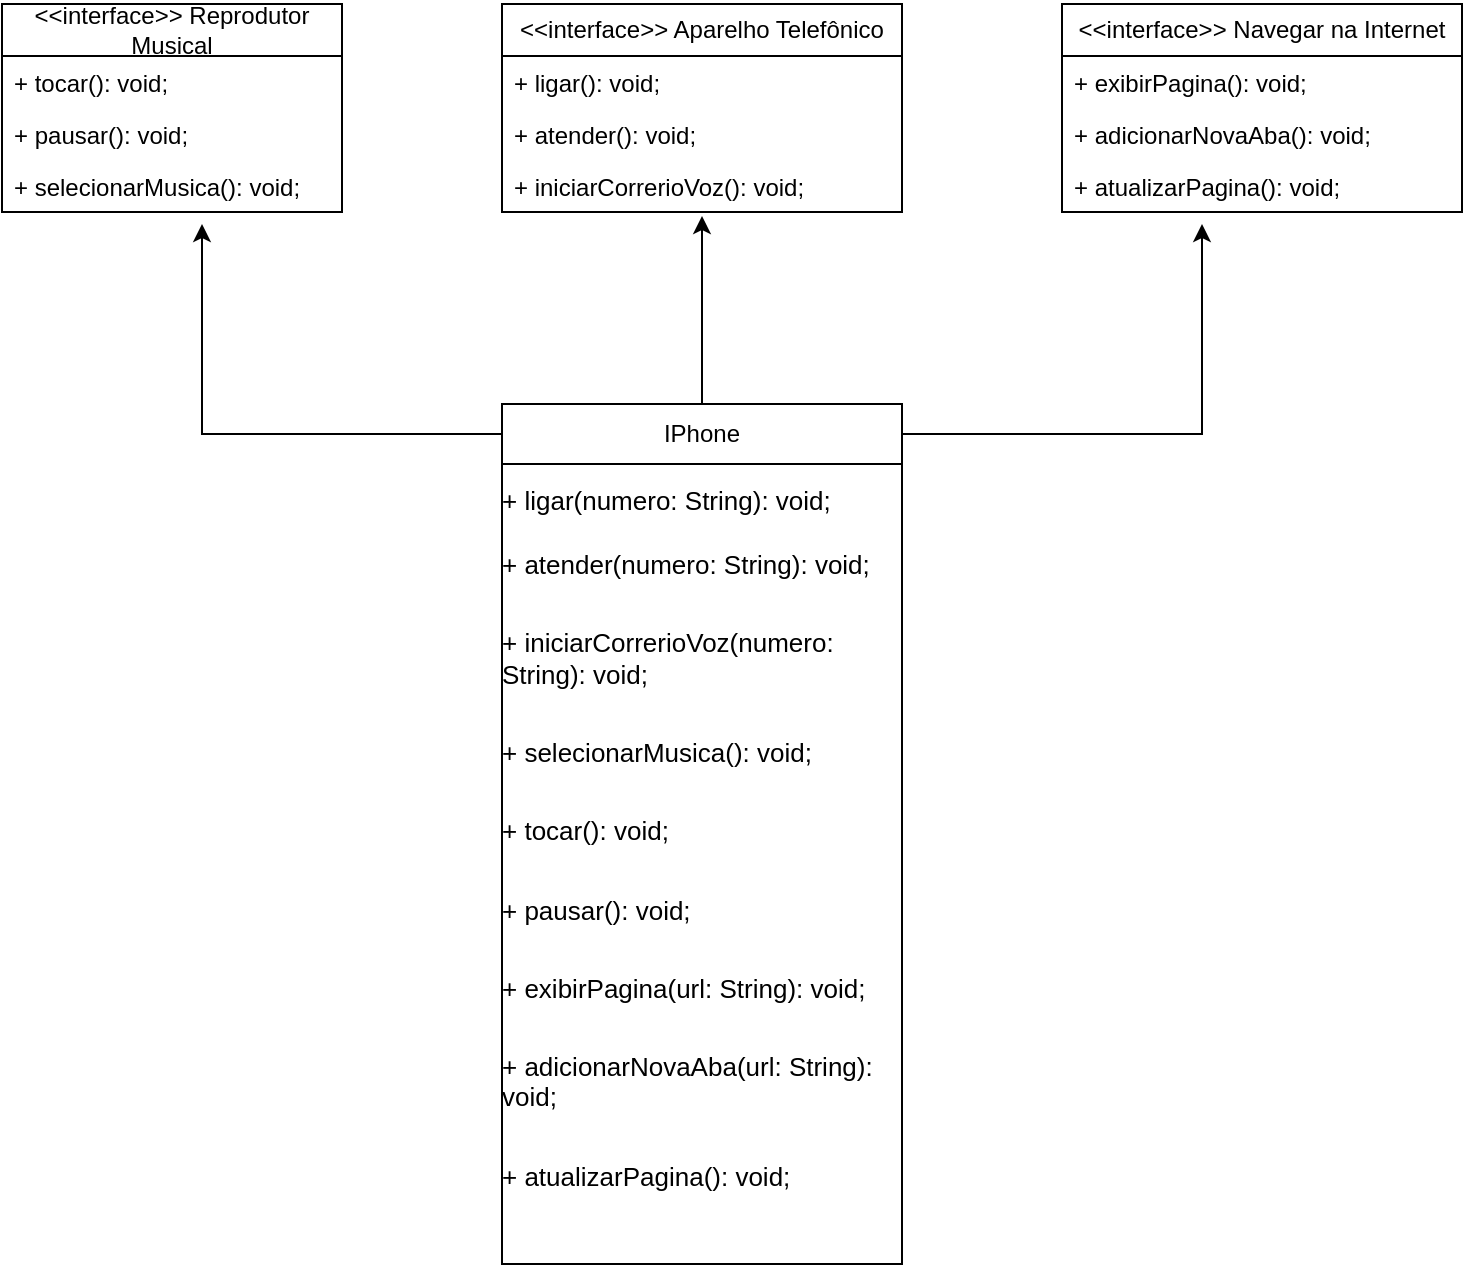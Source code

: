 <mxfile version="22.0.4" type="device">
  <diagram id="C5RBs43oDa-KdzZeNtuy" name="Page-1">
    <mxGraphModel dx="880" dy="446" grid="1" gridSize="10" guides="1" tooltips="1" connect="1" arrows="1" fold="1" page="1" pageScale="1" pageWidth="827" pageHeight="1169" math="0" shadow="0">
      <root>
        <mxCell id="WIyWlLk6GJQsqaUBKTNV-0" />
        <mxCell id="WIyWlLk6GJQsqaUBKTNV-1" parent="WIyWlLk6GJQsqaUBKTNV-0" />
        <mxCell id="sVifnKEz5s3Gyea97Ok3-57" value="&amp;lt;&amp;lt;interface&amp;gt;&amp;gt; Reprodutor Musical" style="swimlane;fontStyle=0;childLayout=stackLayout;horizontal=1;startSize=26;fillColor=none;horizontalStack=0;resizeParent=1;resizeParentMax=0;resizeLast=0;collapsible=1;marginBottom=0;whiteSpace=wrap;html=1;" vertex="1" parent="WIyWlLk6GJQsqaUBKTNV-1">
          <mxGeometry x="70" y="40" width="170" height="104" as="geometry">
            <mxRectangle x="90" y="40" width="220" height="30" as="alternateBounds" />
          </mxGeometry>
        </mxCell>
        <mxCell id="sVifnKEz5s3Gyea97Ok3-58" value="+ tocar(): void;" style="text;strokeColor=none;fillColor=none;align=left;verticalAlign=top;spacingLeft=4;spacingRight=4;overflow=hidden;rotatable=0;points=[[0,0.5],[1,0.5]];portConstraint=eastwest;whiteSpace=wrap;html=1;" vertex="1" parent="sVifnKEz5s3Gyea97Ok3-57">
          <mxGeometry y="26" width="170" height="26" as="geometry" />
        </mxCell>
        <mxCell id="sVifnKEz5s3Gyea97Ok3-59" value="+ pausar(): void;&lt;br&gt;" style="text;strokeColor=none;fillColor=none;align=left;verticalAlign=top;spacingLeft=4;spacingRight=4;overflow=hidden;rotatable=0;points=[[0,0.5],[1,0.5]];portConstraint=eastwest;whiteSpace=wrap;html=1;" vertex="1" parent="sVifnKEz5s3Gyea97Ok3-57">
          <mxGeometry y="52" width="170" height="26" as="geometry" />
        </mxCell>
        <mxCell id="sVifnKEz5s3Gyea97Ok3-60" value="+ selecionarMusica(): void;" style="text;strokeColor=none;fillColor=none;align=left;verticalAlign=top;spacingLeft=4;spacingRight=4;overflow=hidden;rotatable=0;points=[[0,0.5],[1,0.5]];portConstraint=eastwest;whiteSpace=wrap;html=1;" vertex="1" parent="sVifnKEz5s3Gyea97Ok3-57">
          <mxGeometry y="78" width="170" height="26" as="geometry" />
        </mxCell>
        <mxCell id="sVifnKEz5s3Gyea97Ok3-87" value="" style="endArrow=classic;html=1;rounded=0;exitX=0;exitY=0.5;exitDx=0;exitDy=0;" edge="1" parent="WIyWlLk6GJQsqaUBKTNV-1">
          <mxGeometry width="50" height="50" relative="1" as="geometry">
            <mxPoint x="520" y="255" as="sourcePoint" />
            <mxPoint x="670" y="150" as="targetPoint" />
            <Array as="points">
              <mxPoint x="610" y="255" />
              <mxPoint x="670" y="255" />
            </Array>
          </mxGeometry>
        </mxCell>
        <mxCell id="sVifnKEz5s3Gyea97Ok3-61" value="&amp;lt;&amp;lt;interface&amp;gt;&amp;gt; Aparelho Telefônico" style="swimlane;fontStyle=0;childLayout=stackLayout;horizontal=1;startSize=26;fillColor=none;horizontalStack=0;resizeParent=1;resizeParentMax=0;resizeLast=0;collapsible=1;marginBottom=0;whiteSpace=wrap;html=1;" vertex="1" parent="WIyWlLk6GJQsqaUBKTNV-1">
          <mxGeometry x="320" y="40" width="200" height="104" as="geometry">
            <mxRectangle x="90" y="40" width="220" height="30" as="alternateBounds" />
          </mxGeometry>
        </mxCell>
        <mxCell id="sVifnKEz5s3Gyea97Ok3-62" value="+ ligar(): void;" style="text;strokeColor=none;fillColor=none;align=left;verticalAlign=top;spacingLeft=4;spacingRight=4;overflow=hidden;rotatable=0;points=[[0,0.5],[1,0.5]];portConstraint=eastwest;whiteSpace=wrap;html=1;" vertex="1" parent="sVifnKEz5s3Gyea97Ok3-61">
          <mxGeometry y="26" width="200" height="26" as="geometry" />
        </mxCell>
        <mxCell id="sVifnKEz5s3Gyea97Ok3-63" value="+&amp;nbsp;atender(): void;" style="text;strokeColor=none;fillColor=none;align=left;verticalAlign=top;spacingLeft=4;spacingRight=4;overflow=hidden;rotatable=0;points=[[0,0.5],[1,0.5]];portConstraint=eastwest;whiteSpace=wrap;html=1;" vertex="1" parent="sVifnKEz5s3Gyea97Ok3-61">
          <mxGeometry y="52" width="200" height="26" as="geometry" />
        </mxCell>
        <mxCell id="sVifnKEz5s3Gyea97Ok3-64" value="+&amp;nbsp;iniciarCorrerioVoz(): void;" style="text;strokeColor=none;fillColor=none;align=left;verticalAlign=top;spacingLeft=4;spacingRight=4;overflow=hidden;rotatable=0;points=[[0,0.5],[1,0.5]];portConstraint=eastwest;whiteSpace=wrap;html=1;" vertex="1" parent="sVifnKEz5s3Gyea97Ok3-61">
          <mxGeometry y="78" width="200" height="26" as="geometry" />
        </mxCell>
        <mxCell id="sVifnKEz5s3Gyea97Ok3-68" value="&amp;lt;&amp;lt;interface&amp;gt;&amp;gt; Navegar na Internet" style="swimlane;fontStyle=0;childLayout=stackLayout;horizontal=1;startSize=26;fillColor=none;horizontalStack=0;resizeParent=1;resizeParentMax=0;resizeLast=0;collapsible=1;marginBottom=0;whiteSpace=wrap;html=1;" vertex="1" parent="WIyWlLk6GJQsqaUBKTNV-1">
          <mxGeometry x="600" y="40" width="200" height="104" as="geometry">
            <mxRectangle x="90" y="40" width="220" height="30" as="alternateBounds" />
          </mxGeometry>
        </mxCell>
        <mxCell id="sVifnKEz5s3Gyea97Ok3-69" value="+ exibirPagina(): void;" style="text;strokeColor=none;fillColor=none;align=left;verticalAlign=top;spacingLeft=4;spacingRight=4;overflow=hidden;rotatable=0;points=[[0,0.5],[1,0.5]];portConstraint=eastwest;whiteSpace=wrap;html=1;" vertex="1" parent="sVifnKEz5s3Gyea97Ok3-68">
          <mxGeometry y="26" width="200" height="26" as="geometry" />
        </mxCell>
        <mxCell id="sVifnKEz5s3Gyea97Ok3-70" value="+ adicionarNovaAba(): void;" style="text;strokeColor=none;fillColor=none;align=left;verticalAlign=top;spacingLeft=4;spacingRight=4;overflow=hidden;rotatable=0;points=[[0,0.5],[1,0.5]];portConstraint=eastwest;whiteSpace=wrap;html=1;" vertex="1" parent="sVifnKEz5s3Gyea97Ok3-68">
          <mxGeometry y="52" width="200" height="26" as="geometry" />
        </mxCell>
        <mxCell id="sVifnKEz5s3Gyea97Ok3-71" value="+&amp;nbsp;atualizarPagina(): void;" style="text;strokeColor=none;fillColor=none;align=left;verticalAlign=top;spacingLeft=4;spacingRight=4;overflow=hidden;rotatable=0;points=[[0,0.5],[1,0.5]];portConstraint=eastwest;whiteSpace=wrap;html=1;" vertex="1" parent="sVifnKEz5s3Gyea97Ok3-68">
          <mxGeometry y="78" width="200" height="26" as="geometry" />
        </mxCell>
        <mxCell id="sVifnKEz5s3Gyea97Ok3-79" value="IPhone" style="html=1;whiteSpace=wrap;" vertex="1" parent="WIyWlLk6GJQsqaUBKTNV-1">
          <mxGeometry x="320" y="240" width="200" height="30" as="geometry" />
        </mxCell>
        <mxCell id="sVifnKEz5s3Gyea97Ok3-80" value="&lt;p style=&quot;margin: 4px 0px 0px; line-height: 80%; font-size: 13px;&quot;&gt;&lt;font style=&quot;font-size: 13px;&quot;&gt;&lt;br&gt;+ ligar(numero: String): void;&lt;/font&gt;&lt;/p&gt;&lt;p style=&quot;margin: 4px 0px 0px; line-height: 80%; font-size: 13px;&quot;&gt;&lt;font style=&quot;font-size: 13px;&quot;&gt;&lt;br&gt;&lt;/font&gt;&lt;/p&gt;&lt;p style=&quot;border-color: var(--border-color); margin: 4px 0px 0px; font-size: 13px;&quot;&gt;&lt;font style=&quot;font-size: 13px;&quot;&gt;+ atender(numero: String): void;&lt;/font&gt;&lt;/p&gt;&lt;p style=&quot;border-color: var(--border-color); margin: 4px 0px 0px; font-size: 13px;&quot;&gt;&lt;font style=&quot;font-size: 13px;&quot;&gt;&lt;br&gt;&lt;/font&gt;&lt;/p&gt;&lt;p style=&quot;border-color: var(--border-color); margin: 4px 0px 0px; font-size: 13px;&quot;&gt;&lt;font style=&quot;font-size: 13px;&quot;&gt;+&amp;nbsp;iniciarCorrerioVoz(numero: String): void;&lt;br&gt;&lt;/font&gt;&lt;/p&gt;&lt;p style=&quot;border-color: var(--border-color); margin: 4px 0px 0px; font-size: 13px;&quot;&gt;&lt;font style=&quot;font-size: 13px;&quot;&gt;&lt;br&gt;&lt;/font&gt;&lt;/p&gt;&lt;p style=&quot;border-color: var(--border-color); margin: 4px 0px 0px; font-size: 13px;&quot;&gt;&lt;font style=&quot;font-size: 13px;&quot;&gt;+ selecionarMusica(): void;&lt;br&gt;&lt;/font&gt;&lt;/p&gt;&lt;p style=&quot;border-color: var(--border-color); margin: 4px 0px 0px; font-size: 13px;&quot;&gt;&lt;font style=&quot;font-size: 13px;&quot;&gt;&lt;br&gt;&lt;/font&gt;&lt;/p&gt;&lt;p style=&quot;border-color: var(--border-color); margin: 4px 0px 0px; font-size: 13px;&quot;&gt;&lt;font style=&quot;font-size: 13px;&quot;&gt;+ tocar(): void;&lt;br&gt;&lt;/font&gt;&lt;/p&gt;&lt;p style=&quot;border-color: var(--border-color); margin: 4px 0px 0px; font-size: 13px;&quot;&gt;&lt;font style=&quot;font-size: 13px;&quot;&gt;&lt;br&gt;&lt;/font&gt;&lt;/p&gt;&lt;p style=&quot;border-color: var(--border-color); margin: 4px 0px 0px; font-size: 13px;&quot;&gt;&lt;font style=&quot;font-size: 13px;&quot;&gt;+ pausar(): void;&lt;br style=&quot;border-color: var(--border-color);&quot;&gt;&lt;/font&gt;&lt;/p&gt;&lt;p style=&quot;border-color: var(--border-color); margin: 4px 0px 0px; font-size: 13px;&quot;&gt;&lt;font style=&quot;font-size: 13px;&quot;&gt;&lt;br&gt;&lt;/font&gt;&lt;/p&gt;&lt;p style=&quot;border-color: var(--border-color); margin: 4px 0px 0px; font-size: 13px;&quot;&gt;&lt;font style=&quot;font-size: 13px;&quot;&gt;+ exibirPagina(url: String): void;&lt;br&gt;&lt;/font&gt;&lt;/p&gt;&lt;p style=&quot;border-color: var(--border-color); margin: 4px 0px 0px; font-size: 13px;&quot;&gt;&lt;font style=&quot;font-size: 13px;&quot;&gt;&lt;br&gt;&lt;/font&gt;&lt;/p&gt;&lt;p style=&quot;margin: 4px 0px 0px; font-size: 13px;&quot;&gt;&lt;font style=&quot;font-size: 13px;&quot;&gt;+ adicionarNovaAba(url: String): void;&lt;br&gt;&lt;/font&gt;&lt;/p&gt;&lt;p style=&quot;margin: 4px 0px 0px; font-size: 13px;&quot;&gt;&lt;font style=&quot;font-size: 13px;&quot;&gt;&lt;br&gt;&lt;/font&gt;&lt;/p&gt;&lt;p style=&quot;margin: 4px 0px 0px; line-height: 130%; font-size: 13px;&quot;&gt;&lt;font style=&quot;font-size: 13px;&quot;&gt;+&amp;nbsp;atualizarPagina(): void;&lt;/font&gt;&lt;br&gt;&lt;/p&gt;" style="verticalAlign=top;align=left;overflow=fill;fontSize=12;fontFamily=Helvetica;html=1;whiteSpace=wrap;" vertex="1" parent="WIyWlLk6GJQsqaUBKTNV-1">
          <mxGeometry x="320" y="270" width="200" height="400" as="geometry" />
        </mxCell>
        <mxCell id="sVifnKEz5s3Gyea97Ok3-84" value="" style="endArrow=classic;html=1;rounded=0;exitX=0;exitY=0.5;exitDx=0;exitDy=0;" edge="1" parent="WIyWlLk6GJQsqaUBKTNV-1" source="sVifnKEz5s3Gyea97Ok3-79">
          <mxGeometry width="50" height="50" relative="1" as="geometry">
            <mxPoint x="240" y="230" as="sourcePoint" />
            <mxPoint x="170" y="150" as="targetPoint" />
            <Array as="points">
              <mxPoint x="230" y="255" />
              <mxPoint x="170" y="255" />
            </Array>
          </mxGeometry>
        </mxCell>
        <mxCell id="sVifnKEz5s3Gyea97Ok3-85" value="" style="endArrow=classic;html=1;rounded=0;exitX=0.5;exitY=0;exitDx=0;exitDy=0;entryX=0.5;entryY=1.077;entryDx=0;entryDy=0;entryPerimeter=0;" edge="1" parent="WIyWlLk6GJQsqaUBKTNV-1" source="sVifnKEz5s3Gyea97Ok3-79" target="sVifnKEz5s3Gyea97Ok3-64">
          <mxGeometry width="50" height="50" relative="1" as="geometry">
            <mxPoint x="380" y="300" as="sourcePoint" />
            <mxPoint x="500" y="190" as="targetPoint" />
          </mxGeometry>
        </mxCell>
      </root>
    </mxGraphModel>
  </diagram>
</mxfile>
